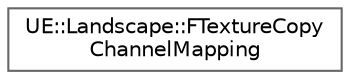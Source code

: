 digraph "Graphical Class Hierarchy"
{
 // INTERACTIVE_SVG=YES
 // LATEX_PDF_SIZE
  bgcolor="transparent";
  edge [fontname=Helvetica,fontsize=10,labelfontname=Helvetica,labelfontsize=10];
  node [fontname=Helvetica,fontsize=10,shape=box,height=0.2,width=0.4];
  rankdir="LR";
  Node0 [id="Node000000",label="UE::Landscape::FTextureCopy\lChannelMapping",height=0.2,width=0.4,color="grey40", fillcolor="white", style="filled",URL="$d6/d25/structUE_1_1Landscape_1_1FTextureCopyChannelMapping.html",tooltip="Represents the DestinationChannel->SourceChannel binding.DestinationChannel is used as index."];
}
